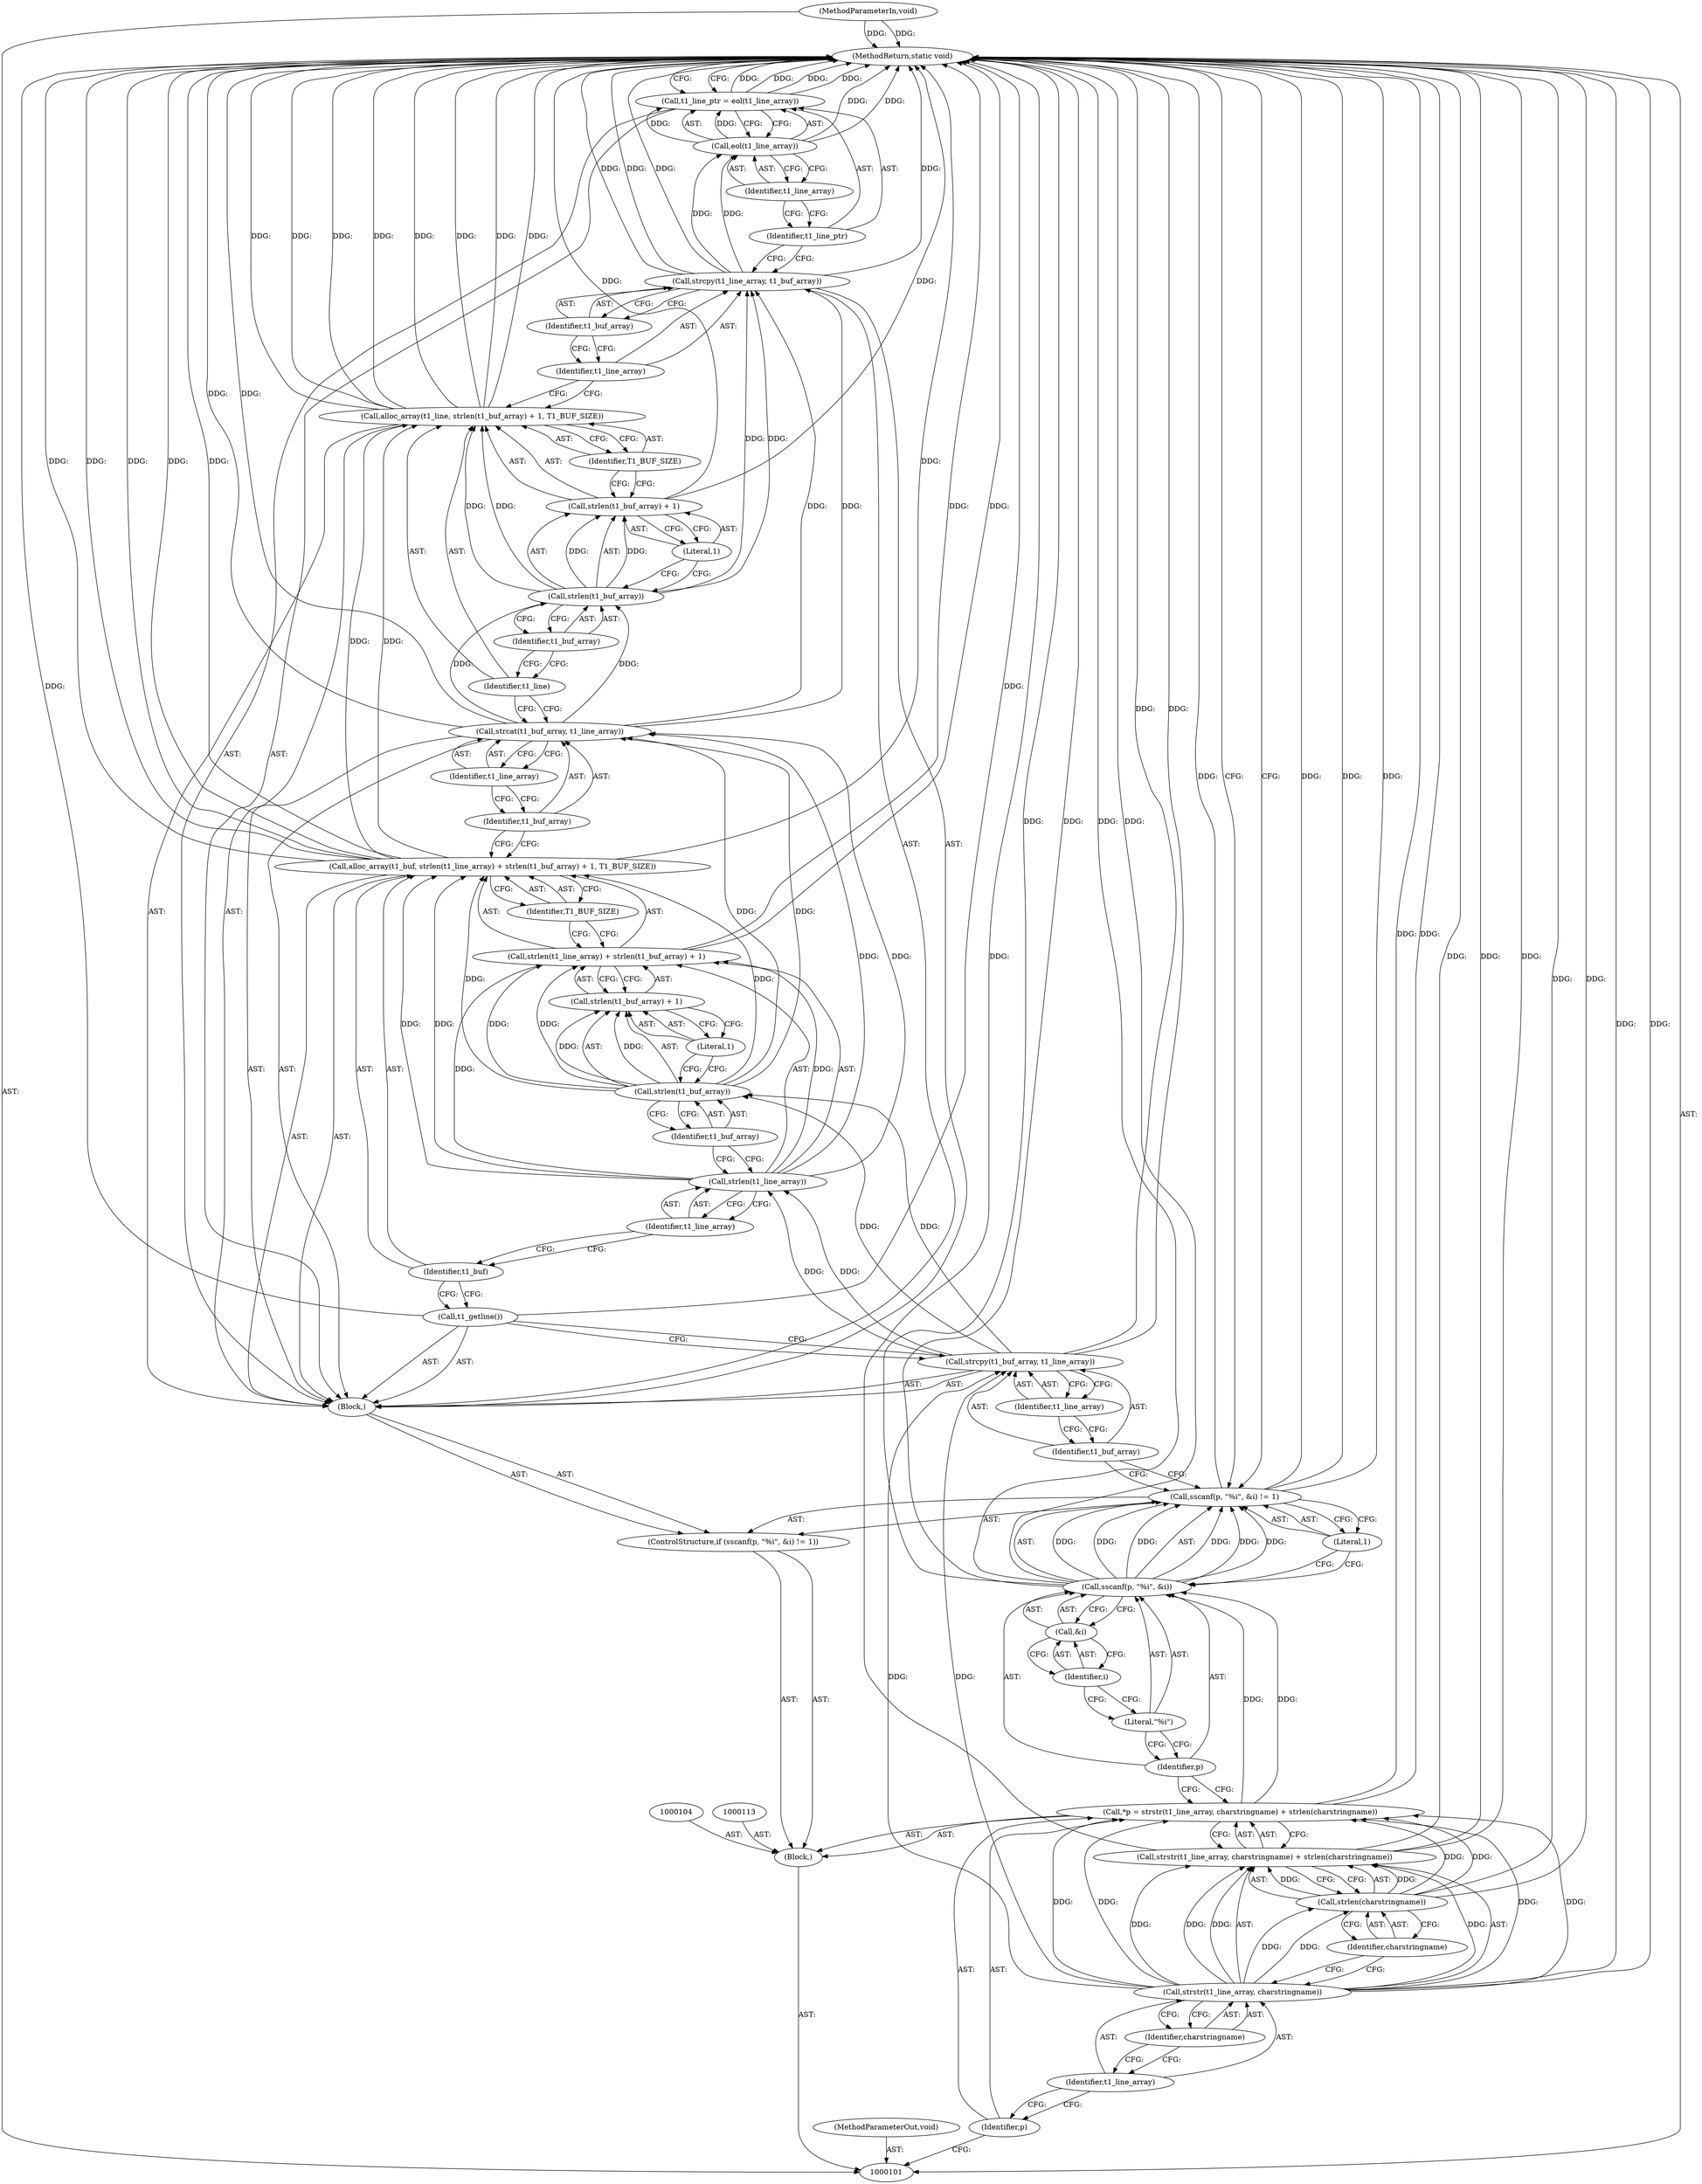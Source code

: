 digraph "0_texlive-source_6ed0077520e2b0da1fd060c7f88db7b2e6068e4c_0" {
"1000154" [label="(MethodReturn,static void)"];
"1000102" [label="(MethodParameterIn,void)"];
"1000218" [label="(MethodParameterOut,void)"];
"1000138" [label="(Identifier,t1_buf_array)"];
"1000139" [label="(Identifier,t1_line_array)"];
"1000137" [label="(Call,strcat(t1_buf_array, t1_line_array))"];
"1000141" [label="(Identifier,t1_line)"];
"1000142" [label="(Call,strlen(t1_buf_array) + 1)"];
"1000143" [label="(Call,strlen(t1_buf_array))"];
"1000144" [label="(Identifier,t1_buf_array)"];
"1000145" [label="(Literal,1)"];
"1000146" [label="(Identifier,T1_BUF_SIZE)"];
"1000140" [label="(Call,alloc_array(t1_line, strlen(t1_buf_array) + 1, T1_BUF_SIZE))"];
"1000148" [label="(Identifier,t1_line_array)"];
"1000149" [label="(Identifier,t1_buf_array)"];
"1000147" [label="(Call,strcpy(t1_line_array, t1_buf_array))"];
"1000152" [label="(Call,eol(t1_line_array))"];
"1000153" [label="(Identifier,t1_line_array)"];
"1000150" [label="(Call,t1_line_ptr = eol(t1_line_array))"];
"1000151" [label="(Identifier,t1_line_ptr)"];
"1000103" [label="(Block,)"];
"1000106" [label="(Identifier,p)"];
"1000107" [label="(Call,strstr(t1_line_array, charstringname) + strlen(charstringname))"];
"1000108" [label="(Call,strstr(t1_line_array, charstringname))"];
"1000109" [label="(Identifier,t1_line_array)"];
"1000110" [label="(Identifier,charstringname)"];
"1000111" [label="(Call,strlen(charstringname))"];
"1000112" [label="(Identifier,charstringname)"];
"1000105" [label="(Call,*p = strstr(t1_line_array, charstringname) + strlen(charstringname))"];
"1000117" [label="(Identifier,p)"];
"1000118" [label="(Literal,\"%i\")"];
"1000119" [label="(Call,&i)"];
"1000120" [label="(Identifier,i)"];
"1000121" [label="(Literal,1)"];
"1000122" [label="(Block,)"];
"1000114" [label="(ControlStructure,if (sscanf(p, \"%i\", &i) != 1))"];
"1000115" [label="(Call,sscanf(p, \"%i\", &i) != 1)"];
"1000116" [label="(Call,sscanf(p, \"%i\", &i))"];
"1000124" [label="(Identifier,t1_buf_array)"];
"1000125" [label="(Identifier,t1_line_array)"];
"1000123" [label="(Call,strcpy(t1_buf_array, t1_line_array))"];
"1000126" [label="(Call,t1_getline())"];
"1000128" [label="(Identifier,t1_buf)"];
"1000129" [label="(Call,strlen(t1_line_array) + strlen(t1_buf_array) + 1)"];
"1000130" [label="(Call,strlen(t1_line_array))"];
"1000131" [label="(Identifier,t1_line_array)"];
"1000132" [label="(Call,strlen(t1_buf_array) + 1)"];
"1000133" [label="(Call,strlen(t1_buf_array))"];
"1000134" [label="(Identifier,t1_buf_array)"];
"1000135" [label="(Literal,1)"];
"1000136" [label="(Identifier,T1_BUF_SIZE)"];
"1000127" [label="(Call,alloc_array(t1_buf, strlen(t1_line_array) + strlen(t1_buf_array) + 1, T1_BUF_SIZE))"];
"1000154" -> "1000101"  [label="AST: "];
"1000154" -> "1000150"  [label="CFG: "];
"1000154" -> "1000115"  [label="CFG: "];
"1000116" -> "1000154"  [label="DDG: "];
"1000116" -> "1000154"  [label="DDG: "];
"1000140" -> "1000154"  [label="DDG: "];
"1000140" -> "1000154"  [label="DDG: "];
"1000140" -> "1000154"  [label="DDG: "];
"1000140" -> "1000154"  [label="DDG: "];
"1000107" -> "1000154"  [label="DDG: "];
"1000107" -> "1000154"  [label="DDG: "];
"1000127" -> "1000154"  [label="DDG: "];
"1000127" -> "1000154"  [label="DDG: "];
"1000127" -> "1000154"  [label="DDG: "];
"1000115" -> "1000154"  [label="DDG: "];
"1000115" -> "1000154"  [label="DDG: "];
"1000147" -> "1000154"  [label="DDG: "];
"1000147" -> "1000154"  [label="DDG: "];
"1000142" -> "1000154"  [label="DDG: "];
"1000129" -> "1000154"  [label="DDG: "];
"1000126" -> "1000154"  [label="DDG: "];
"1000105" -> "1000154"  [label="DDG: "];
"1000150" -> "1000154"  [label="DDG: "];
"1000150" -> "1000154"  [label="DDG: "];
"1000123" -> "1000154"  [label="DDG: "];
"1000152" -> "1000154"  [label="DDG: "];
"1000102" -> "1000154"  [label="DDG: "];
"1000111" -> "1000154"  [label="DDG: "];
"1000137" -> "1000154"  [label="DDG: "];
"1000108" -> "1000154"  [label="DDG: "];
"1000102" -> "1000101"  [label="AST: "];
"1000102" -> "1000154"  [label="DDG: "];
"1000218" -> "1000101"  [label="AST: "];
"1000138" -> "1000137"  [label="AST: "];
"1000138" -> "1000127"  [label="CFG: "];
"1000139" -> "1000138"  [label="CFG: "];
"1000139" -> "1000137"  [label="AST: "];
"1000139" -> "1000138"  [label="CFG: "];
"1000137" -> "1000139"  [label="CFG: "];
"1000137" -> "1000122"  [label="AST: "];
"1000137" -> "1000139"  [label="CFG: "];
"1000138" -> "1000137"  [label="AST: "];
"1000139" -> "1000137"  [label="AST: "];
"1000141" -> "1000137"  [label="CFG: "];
"1000137" -> "1000154"  [label="DDG: "];
"1000133" -> "1000137"  [label="DDG: "];
"1000130" -> "1000137"  [label="DDG: "];
"1000137" -> "1000143"  [label="DDG: "];
"1000137" -> "1000147"  [label="DDG: "];
"1000141" -> "1000140"  [label="AST: "];
"1000141" -> "1000137"  [label="CFG: "];
"1000144" -> "1000141"  [label="CFG: "];
"1000142" -> "1000140"  [label="AST: "];
"1000142" -> "1000145"  [label="CFG: "];
"1000143" -> "1000142"  [label="AST: "];
"1000145" -> "1000142"  [label="AST: "];
"1000146" -> "1000142"  [label="CFG: "];
"1000142" -> "1000154"  [label="DDG: "];
"1000143" -> "1000142"  [label="DDG: "];
"1000143" -> "1000142"  [label="AST: "];
"1000143" -> "1000144"  [label="CFG: "];
"1000144" -> "1000143"  [label="AST: "];
"1000145" -> "1000143"  [label="CFG: "];
"1000143" -> "1000140"  [label="DDG: "];
"1000143" -> "1000142"  [label="DDG: "];
"1000137" -> "1000143"  [label="DDG: "];
"1000143" -> "1000147"  [label="DDG: "];
"1000144" -> "1000143"  [label="AST: "];
"1000144" -> "1000141"  [label="CFG: "];
"1000143" -> "1000144"  [label="CFG: "];
"1000145" -> "1000142"  [label="AST: "];
"1000145" -> "1000143"  [label="CFG: "];
"1000142" -> "1000145"  [label="CFG: "];
"1000146" -> "1000140"  [label="AST: "];
"1000146" -> "1000142"  [label="CFG: "];
"1000140" -> "1000146"  [label="CFG: "];
"1000140" -> "1000122"  [label="AST: "];
"1000140" -> "1000146"  [label="CFG: "];
"1000141" -> "1000140"  [label="AST: "];
"1000142" -> "1000140"  [label="AST: "];
"1000146" -> "1000140"  [label="AST: "];
"1000148" -> "1000140"  [label="CFG: "];
"1000140" -> "1000154"  [label="DDG: "];
"1000140" -> "1000154"  [label="DDG: "];
"1000140" -> "1000154"  [label="DDG: "];
"1000140" -> "1000154"  [label="DDG: "];
"1000143" -> "1000140"  [label="DDG: "];
"1000127" -> "1000140"  [label="DDG: "];
"1000148" -> "1000147"  [label="AST: "];
"1000148" -> "1000140"  [label="CFG: "];
"1000149" -> "1000148"  [label="CFG: "];
"1000149" -> "1000147"  [label="AST: "];
"1000149" -> "1000148"  [label="CFG: "];
"1000147" -> "1000149"  [label="CFG: "];
"1000147" -> "1000122"  [label="AST: "];
"1000147" -> "1000149"  [label="CFG: "];
"1000148" -> "1000147"  [label="AST: "];
"1000149" -> "1000147"  [label="AST: "];
"1000151" -> "1000147"  [label="CFG: "];
"1000147" -> "1000154"  [label="DDG: "];
"1000147" -> "1000154"  [label="DDG: "];
"1000137" -> "1000147"  [label="DDG: "];
"1000143" -> "1000147"  [label="DDG: "];
"1000147" -> "1000152"  [label="DDG: "];
"1000152" -> "1000150"  [label="AST: "];
"1000152" -> "1000153"  [label="CFG: "];
"1000153" -> "1000152"  [label="AST: "];
"1000150" -> "1000152"  [label="CFG: "];
"1000152" -> "1000154"  [label="DDG: "];
"1000152" -> "1000150"  [label="DDG: "];
"1000147" -> "1000152"  [label="DDG: "];
"1000153" -> "1000152"  [label="AST: "];
"1000153" -> "1000151"  [label="CFG: "];
"1000152" -> "1000153"  [label="CFG: "];
"1000150" -> "1000122"  [label="AST: "];
"1000150" -> "1000152"  [label="CFG: "];
"1000151" -> "1000150"  [label="AST: "];
"1000152" -> "1000150"  [label="AST: "];
"1000154" -> "1000150"  [label="CFG: "];
"1000150" -> "1000154"  [label="DDG: "];
"1000150" -> "1000154"  [label="DDG: "];
"1000152" -> "1000150"  [label="DDG: "];
"1000151" -> "1000150"  [label="AST: "];
"1000151" -> "1000147"  [label="CFG: "];
"1000153" -> "1000151"  [label="CFG: "];
"1000103" -> "1000101"  [label="AST: "];
"1000104" -> "1000103"  [label="AST: "];
"1000105" -> "1000103"  [label="AST: "];
"1000113" -> "1000103"  [label="AST: "];
"1000114" -> "1000103"  [label="AST: "];
"1000106" -> "1000105"  [label="AST: "];
"1000106" -> "1000101"  [label="CFG: "];
"1000109" -> "1000106"  [label="CFG: "];
"1000107" -> "1000105"  [label="AST: "];
"1000107" -> "1000111"  [label="CFG: "];
"1000108" -> "1000107"  [label="AST: "];
"1000111" -> "1000107"  [label="AST: "];
"1000105" -> "1000107"  [label="CFG: "];
"1000107" -> "1000154"  [label="DDG: "];
"1000107" -> "1000154"  [label="DDG: "];
"1000108" -> "1000107"  [label="DDG: "];
"1000108" -> "1000107"  [label="DDG: "];
"1000111" -> "1000107"  [label="DDG: "];
"1000108" -> "1000107"  [label="AST: "];
"1000108" -> "1000110"  [label="CFG: "];
"1000109" -> "1000108"  [label="AST: "];
"1000110" -> "1000108"  [label="AST: "];
"1000112" -> "1000108"  [label="CFG: "];
"1000108" -> "1000154"  [label="DDG: "];
"1000108" -> "1000105"  [label="DDG: "];
"1000108" -> "1000105"  [label="DDG: "];
"1000108" -> "1000107"  [label="DDG: "];
"1000108" -> "1000107"  [label="DDG: "];
"1000108" -> "1000111"  [label="DDG: "];
"1000108" -> "1000123"  [label="DDG: "];
"1000109" -> "1000108"  [label="AST: "];
"1000109" -> "1000106"  [label="CFG: "];
"1000110" -> "1000109"  [label="CFG: "];
"1000110" -> "1000108"  [label="AST: "];
"1000110" -> "1000109"  [label="CFG: "];
"1000108" -> "1000110"  [label="CFG: "];
"1000111" -> "1000107"  [label="AST: "];
"1000111" -> "1000112"  [label="CFG: "];
"1000112" -> "1000111"  [label="AST: "];
"1000107" -> "1000111"  [label="CFG: "];
"1000111" -> "1000154"  [label="DDG: "];
"1000111" -> "1000105"  [label="DDG: "];
"1000111" -> "1000107"  [label="DDG: "];
"1000108" -> "1000111"  [label="DDG: "];
"1000112" -> "1000111"  [label="AST: "];
"1000112" -> "1000108"  [label="CFG: "];
"1000111" -> "1000112"  [label="CFG: "];
"1000105" -> "1000103"  [label="AST: "];
"1000105" -> "1000107"  [label="CFG: "];
"1000106" -> "1000105"  [label="AST: "];
"1000107" -> "1000105"  [label="AST: "];
"1000117" -> "1000105"  [label="CFG: "];
"1000105" -> "1000154"  [label="DDG: "];
"1000108" -> "1000105"  [label="DDG: "];
"1000108" -> "1000105"  [label="DDG: "];
"1000111" -> "1000105"  [label="DDG: "];
"1000105" -> "1000116"  [label="DDG: "];
"1000117" -> "1000116"  [label="AST: "];
"1000117" -> "1000105"  [label="CFG: "];
"1000118" -> "1000117"  [label="CFG: "];
"1000118" -> "1000116"  [label="AST: "];
"1000118" -> "1000117"  [label="CFG: "];
"1000120" -> "1000118"  [label="CFG: "];
"1000119" -> "1000116"  [label="AST: "];
"1000119" -> "1000120"  [label="CFG: "];
"1000120" -> "1000119"  [label="AST: "];
"1000116" -> "1000119"  [label="CFG: "];
"1000120" -> "1000119"  [label="AST: "];
"1000120" -> "1000118"  [label="CFG: "];
"1000119" -> "1000120"  [label="CFG: "];
"1000121" -> "1000115"  [label="AST: "];
"1000121" -> "1000116"  [label="CFG: "];
"1000115" -> "1000121"  [label="CFG: "];
"1000122" -> "1000114"  [label="AST: "];
"1000123" -> "1000122"  [label="AST: "];
"1000126" -> "1000122"  [label="AST: "];
"1000127" -> "1000122"  [label="AST: "];
"1000137" -> "1000122"  [label="AST: "];
"1000140" -> "1000122"  [label="AST: "];
"1000147" -> "1000122"  [label="AST: "];
"1000150" -> "1000122"  [label="AST: "];
"1000114" -> "1000103"  [label="AST: "];
"1000115" -> "1000114"  [label="AST: "];
"1000122" -> "1000114"  [label="AST: "];
"1000115" -> "1000114"  [label="AST: "];
"1000115" -> "1000121"  [label="CFG: "];
"1000116" -> "1000115"  [label="AST: "];
"1000121" -> "1000115"  [label="AST: "];
"1000124" -> "1000115"  [label="CFG: "];
"1000154" -> "1000115"  [label="CFG: "];
"1000115" -> "1000154"  [label="DDG: "];
"1000115" -> "1000154"  [label="DDG: "];
"1000116" -> "1000115"  [label="DDG: "];
"1000116" -> "1000115"  [label="DDG: "];
"1000116" -> "1000115"  [label="DDG: "];
"1000116" -> "1000115"  [label="AST: "];
"1000116" -> "1000119"  [label="CFG: "];
"1000117" -> "1000116"  [label="AST: "];
"1000118" -> "1000116"  [label="AST: "];
"1000119" -> "1000116"  [label="AST: "];
"1000121" -> "1000116"  [label="CFG: "];
"1000116" -> "1000154"  [label="DDG: "];
"1000116" -> "1000154"  [label="DDG: "];
"1000116" -> "1000115"  [label="DDG: "];
"1000116" -> "1000115"  [label="DDG: "];
"1000116" -> "1000115"  [label="DDG: "];
"1000105" -> "1000116"  [label="DDG: "];
"1000124" -> "1000123"  [label="AST: "];
"1000124" -> "1000115"  [label="CFG: "];
"1000125" -> "1000124"  [label="CFG: "];
"1000125" -> "1000123"  [label="AST: "];
"1000125" -> "1000124"  [label="CFG: "];
"1000123" -> "1000125"  [label="CFG: "];
"1000123" -> "1000122"  [label="AST: "];
"1000123" -> "1000125"  [label="CFG: "];
"1000124" -> "1000123"  [label="AST: "];
"1000125" -> "1000123"  [label="AST: "];
"1000126" -> "1000123"  [label="CFG: "];
"1000123" -> "1000154"  [label="DDG: "];
"1000108" -> "1000123"  [label="DDG: "];
"1000123" -> "1000130"  [label="DDG: "];
"1000123" -> "1000133"  [label="DDG: "];
"1000126" -> "1000122"  [label="AST: "];
"1000126" -> "1000123"  [label="CFG: "];
"1000128" -> "1000126"  [label="CFG: "];
"1000126" -> "1000154"  [label="DDG: "];
"1000128" -> "1000127"  [label="AST: "];
"1000128" -> "1000126"  [label="CFG: "];
"1000131" -> "1000128"  [label="CFG: "];
"1000129" -> "1000127"  [label="AST: "];
"1000129" -> "1000132"  [label="CFG: "];
"1000130" -> "1000129"  [label="AST: "];
"1000132" -> "1000129"  [label="AST: "];
"1000136" -> "1000129"  [label="CFG: "];
"1000129" -> "1000154"  [label="DDG: "];
"1000130" -> "1000129"  [label="DDG: "];
"1000133" -> "1000129"  [label="DDG: "];
"1000130" -> "1000129"  [label="AST: "];
"1000130" -> "1000131"  [label="CFG: "];
"1000131" -> "1000130"  [label="AST: "];
"1000134" -> "1000130"  [label="CFG: "];
"1000130" -> "1000127"  [label="DDG: "];
"1000130" -> "1000129"  [label="DDG: "];
"1000123" -> "1000130"  [label="DDG: "];
"1000130" -> "1000137"  [label="DDG: "];
"1000131" -> "1000130"  [label="AST: "];
"1000131" -> "1000128"  [label="CFG: "];
"1000130" -> "1000131"  [label="CFG: "];
"1000132" -> "1000129"  [label="AST: "];
"1000132" -> "1000135"  [label="CFG: "];
"1000133" -> "1000132"  [label="AST: "];
"1000135" -> "1000132"  [label="AST: "];
"1000129" -> "1000132"  [label="CFG: "];
"1000133" -> "1000132"  [label="DDG: "];
"1000133" -> "1000132"  [label="AST: "];
"1000133" -> "1000134"  [label="CFG: "];
"1000134" -> "1000133"  [label="AST: "];
"1000135" -> "1000133"  [label="CFG: "];
"1000133" -> "1000127"  [label="DDG: "];
"1000133" -> "1000129"  [label="DDG: "];
"1000133" -> "1000132"  [label="DDG: "];
"1000123" -> "1000133"  [label="DDG: "];
"1000133" -> "1000137"  [label="DDG: "];
"1000134" -> "1000133"  [label="AST: "];
"1000134" -> "1000130"  [label="CFG: "];
"1000133" -> "1000134"  [label="CFG: "];
"1000135" -> "1000132"  [label="AST: "];
"1000135" -> "1000133"  [label="CFG: "];
"1000132" -> "1000135"  [label="CFG: "];
"1000136" -> "1000127"  [label="AST: "];
"1000136" -> "1000129"  [label="CFG: "];
"1000127" -> "1000136"  [label="CFG: "];
"1000127" -> "1000122"  [label="AST: "];
"1000127" -> "1000136"  [label="CFG: "];
"1000128" -> "1000127"  [label="AST: "];
"1000129" -> "1000127"  [label="AST: "];
"1000136" -> "1000127"  [label="AST: "];
"1000138" -> "1000127"  [label="CFG: "];
"1000127" -> "1000154"  [label="DDG: "];
"1000127" -> "1000154"  [label="DDG: "];
"1000127" -> "1000154"  [label="DDG: "];
"1000130" -> "1000127"  [label="DDG: "];
"1000133" -> "1000127"  [label="DDG: "];
"1000127" -> "1000140"  [label="DDG: "];
}
